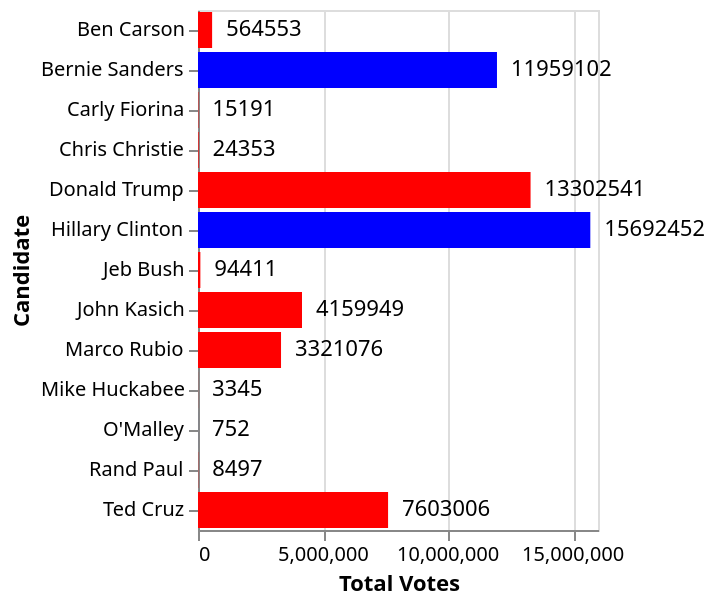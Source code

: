{"$schema":"https://vega.github.io/schema/vega-lite/v3.json","description":"The total number of votes each candidate got in the 2016 presidential primary.","data":{"values":[{"color":"red","Candidate":"Ben Carson","Total Votes":564553},{"color":"red","Candidate":"Carly Fiorina","Total Votes":15191},{"color":"red","Candidate":"Chris Christie","Total Votes":24353},{"color":"red","Candidate":"Donald Trump","Total Votes":13302541},{"color":"red","Candidate":"Jeb Bush","Total Votes":94411},{"color":"red","Candidate":"John Kasich","Total Votes":4159949},{"color":"red","Candidate":"Marco Rubio","Total Votes":3321076},{"color":"red","Candidate":"Ted Cruz","Total Votes":7603006},{"color":"red","Candidate":"Mike Huckabee","Total Votes":3345},{"color":"red","Candidate":"Rand Paul","Total Votes":8497},{"color":"blue","Candidate":"Hillary Clinton","Total Votes":15692452},{"color":"blue","Candidate":"Bernie Sanders","Total Votes":11959102},{"color":"blue","Candidate":"O'Malley","Total Votes":752}]},"transform":[{"calculate":"toString('black')","as":"color2"}],"encoding":{"y":{"field":"Candidate","type":"ordinal"},"x":{"field":"Total Votes","type":"quantitative"},"color":{"field":"color","type":"nominal","scale":null}},"layer":[{"mark":"bar"},{"mark":{"type":"text","align":"left","baseline":"middle","dx":7},"encoding":{"text":{"field":"Total Votes","type":"quantitative"},"color":{"field":"color2","type":"ordinal","scale":null}}}]}